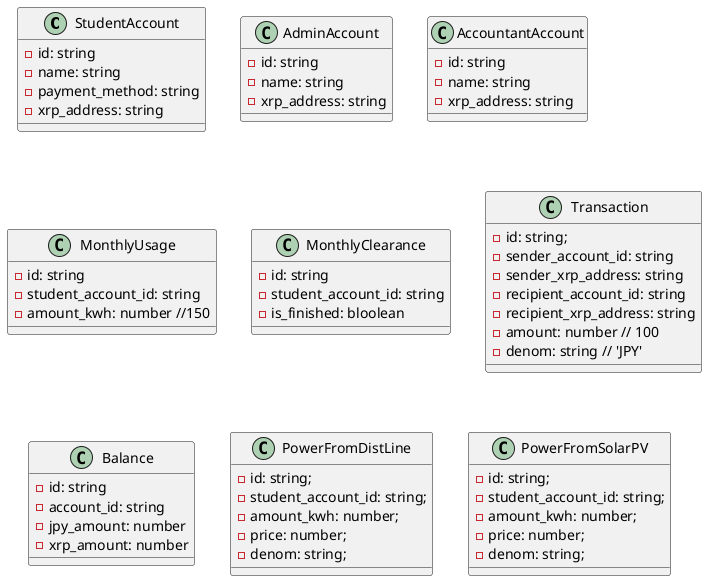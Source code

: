 @startuml class
class StudentAccount {
  - id: string
  - name: string
  - payment_method: string
  - xrp_address: string
}

class AdminAccount {
  - id: string
  - name: string
  - xrp_address: string
}

class AccountantAccount {
  - id: string
  - name: string
  - xrp_address: string
}

class MonthlyUsage {
  - id: string
  - student_account_id: string
  - amount_kwh: number //150
}

class MonthlyClearance {
  - id: string
  - student_account_id: string
  - is_finished: bloolean
}

class Transaction {
  - id: string;
  - sender_account_id: string
  - sender_xrp_address: string
  - recipient_account_id: string
  - recipient_xrp_address: string
  - amount: number // 100
  - denom: string // 'JPY'
}

class Balance {
  - id: string
  - account_id: string
  - jpy_amount: number
  - xrp_amount: number
}

class PowerFromDistLine {
  - id: string;
  - student_account_id: string;
  - amount_kwh: number;
  - price: number;
  - denom: string;
}

class PowerFromSolarPV {
  - id: string;
  - student_account_id: string;
  - amount_kwh: number;
  - price: number;
  - denom: string;
}
@enduml
